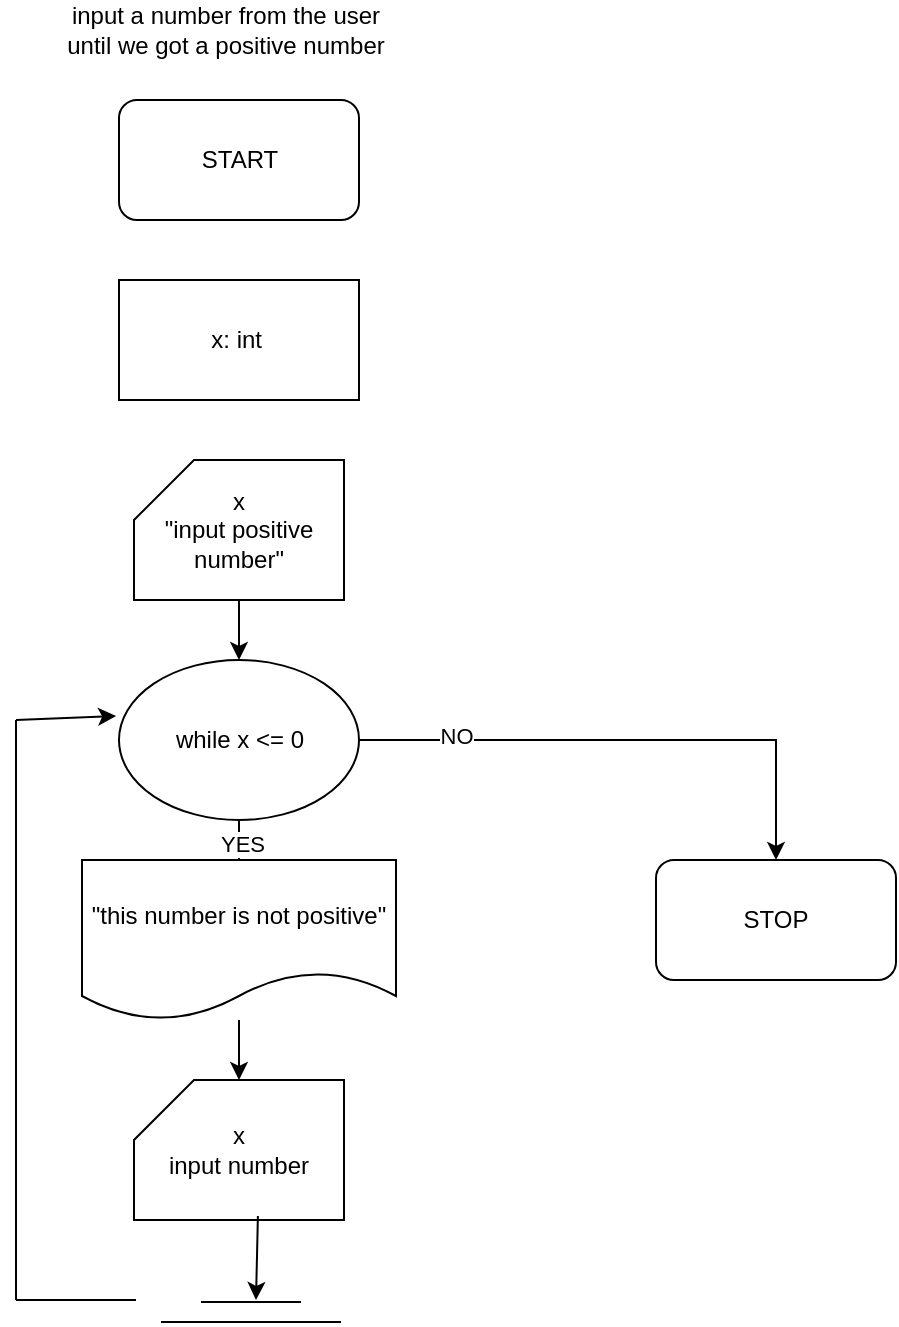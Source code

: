 <mxfile version="24.7.10">
  <diagram name="Page-1" id="_8XreDs4LjKvfH_-yfZD">
    <mxGraphModel dx="1674" dy="772" grid="1" gridSize="10" guides="1" tooltips="1" connect="1" arrows="1" fold="1" page="1" pageScale="1" pageWidth="850" pageHeight="1100" math="0" shadow="0">
      <root>
        <mxCell id="0" />
        <mxCell id="1" parent="0" />
        <mxCell id="rGCkJp5auz4TJ9NpAluP-1" value="input a number from the user until we got a positive number" style="text;html=1;align=center;verticalAlign=middle;whiteSpace=wrap;rounded=0;" vertex="1" parent="1">
          <mxGeometry x="110" y="80" width="170" height="30" as="geometry" />
        </mxCell>
        <mxCell id="rGCkJp5auz4TJ9NpAluP-2" value="START" style="rounded=1;whiteSpace=wrap;html=1;" vertex="1" parent="1">
          <mxGeometry x="141.5" y="130" width="120" height="60" as="geometry" />
        </mxCell>
        <mxCell id="rGCkJp5auz4TJ9NpAluP-3" value="STOP" style="rounded=1;whiteSpace=wrap;html=1;" vertex="1" parent="1">
          <mxGeometry x="410" y="510" width="120" height="60" as="geometry" />
        </mxCell>
        <mxCell id="rGCkJp5auz4TJ9NpAluP-4" value="x: int&amp;nbsp;" style="rounded=0;whiteSpace=wrap;html=1;" vertex="1" parent="1">
          <mxGeometry x="141.5" y="220" width="120" height="60" as="geometry" />
        </mxCell>
        <mxCell id="rGCkJp5auz4TJ9NpAluP-14" value="" style="edgeStyle=orthogonalEdgeStyle;rounded=0;orthogonalLoop=1;jettySize=auto;html=1;" edge="1" parent="1" source="rGCkJp5auz4TJ9NpAluP-5" target="rGCkJp5auz4TJ9NpAluP-6">
          <mxGeometry relative="1" as="geometry" />
        </mxCell>
        <mxCell id="rGCkJp5auz4TJ9NpAluP-5" value="x&lt;br&gt;&quot;input positive number&quot;" style="shape=card;whiteSpace=wrap;html=1;" vertex="1" parent="1">
          <mxGeometry x="149" y="310" width="105" height="70" as="geometry" />
        </mxCell>
        <mxCell id="rGCkJp5auz4TJ9NpAluP-11" value="" style="edgeStyle=orthogonalEdgeStyle;rounded=0;orthogonalLoop=1;jettySize=auto;html=1;" edge="1" parent="1" source="rGCkJp5auz4TJ9NpAluP-6" target="rGCkJp5auz4TJ9NpAluP-8">
          <mxGeometry relative="1" as="geometry" />
        </mxCell>
        <mxCell id="rGCkJp5auz4TJ9NpAluP-21" value="YES" style="edgeLabel;html=1;align=center;verticalAlign=middle;resizable=0;points=[];" vertex="1" connectable="0" parent="rGCkJp5auz4TJ9NpAluP-11">
          <mxGeometry x="0.733" y="1" relative="1" as="geometry">
            <mxPoint as="offset" />
          </mxGeometry>
        </mxCell>
        <mxCell id="rGCkJp5auz4TJ9NpAluP-13" style="edgeStyle=orthogonalEdgeStyle;rounded=0;orthogonalLoop=1;jettySize=auto;html=1;entryX=0.5;entryY=0;entryDx=0;entryDy=0;" edge="1" parent="1" source="rGCkJp5auz4TJ9NpAluP-6" target="rGCkJp5auz4TJ9NpAluP-3">
          <mxGeometry relative="1" as="geometry" />
        </mxCell>
        <mxCell id="rGCkJp5auz4TJ9NpAluP-22" value="NO" style="edgeLabel;html=1;align=center;verticalAlign=middle;resizable=0;points=[];" vertex="1" connectable="0" parent="rGCkJp5auz4TJ9NpAluP-13">
          <mxGeometry x="-0.646" y="2" relative="1" as="geometry">
            <mxPoint x="1" as="offset" />
          </mxGeometry>
        </mxCell>
        <mxCell id="rGCkJp5auz4TJ9NpAluP-6" value="while x &amp;lt;= 0" style="ellipse;whiteSpace=wrap;html=1;" vertex="1" parent="1">
          <mxGeometry x="141.5" y="410" width="120" height="80" as="geometry" />
        </mxCell>
        <mxCell id="rGCkJp5auz4TJ9NpAluP-7" value="x&lt;br&gt;input number" style="shape=card;whiteSpace=wrap;html=1;" vertex="1" parent="1">
          <mxGeometry x="149" y="620" width="105" height="70" as="geometry" />
        </mxCell>
        <mxCell id="rGCkJp5auz4TJ9NpAluP-12" value="" style="edgeStyle=orthogonalEdgeStyle;rounded=0;orthogonalLoop=1;jettySize=auto;html=1;" edge="1" parent="1" source="rGCkJp5auz4TJ9NpAluP-8" target="rGCkJp5auz4TJ9NpAluP-7">
          <mxGeometry relative="1" as="geometry" />
        </mxCell>
        <mxCell id="rGCkJp5auz4TJ9NpAluP-8" value="&quot;this number is not positive&quot;" style="shape=document;whiteSpace=wrap;html=1;boundedLbl=1;" vertex="1" parent="1">
          <mxGeometry x="123" y="510" width="157" height="80" as="geometry" />
        </mxCell>
        <mxCell id="rGCkJp5auz4TJ9NpAluP-9" value="" style="endArrow=none;html=1;rounded=0;" edge="1" parent="1">
          <mxGeometry width="50" height="50" relative="1" as="geometry">
            <mxPoint x="182.5" y="731" as="sourcePoint" />
            <mxPoint x="232.5" y="731" as="targetPoint" />
            <Array as="points" />
          </mxGeometry>
        </mxCell>
        <mxCell id="rGCkJp5auz4TJ9NpAluP-10" value="" style="endArrow=none;html=1;rounded=0;" edge="1" parent="1">
          <mxGeometry width="50" height="50" relative="1" as="geometry">
            <mxPoint x="162.5" y="741" as="sourcePoint" />
            <mxPoint x="252.5" y="741" as="targetPoint" />
            <Array as="points" />
          </mxGeometry>
        </mxCell>
        <mxCell id="rGCkJp5auz4TJ9NpAluP-15" value="" style="endArrow=classic;html=1;rounded=0;exitX=0.59;exitY=0.971;exitDx=0;exitDy=0;exitPerimeter=0;" edge="1" parent="1" source="rGCkJp5auz4TJ9NpAluP-7">
          <mxGeometry width="50" height="50" relative="1" as="geometry">
            <mxPoint x="400" y="440" as="sourcePoint" />
            <mxPoint x="210" y="730" as="targetPoint" />
          </mxGeometry>
        </mxCell>
        <mxCell id="rGCkJp5auz4TJ9NpAluP-18" value="" style="endArrow=classic;html=1;rounded=0;entryX=-0.012;entryY=0.35;entryDx=0;entryDy=0;entryPerimeter=0;" edge="1" parent="1" target="rGCkJp5auz4TJ9NpAluP-6">
          <mxGeometry width="50" height="50" relative="1" as="geometry">
            <mxPoint x="90" y="440" as="sourcePoint" />
            <mxPoint x="450" y="390" as="targetPoint" />
          </mxGeometry>
        </mxCell>
        <mxCell id="rGCkJp5auz4TJ9NpAluP-19" value="" style="endArrow=none;html=1;rounded=0;" edge="1" parent="1">
          <mxGeometry width="50" height="50" relative="1" as="geometry">
            <mxPoint x="90" y="730" as="sourcePoint" />
            <mxPoint x="90" y="440" as="targetPoint" />
          </mxGeometry>
        </mxCell>
        <mxCell id="rGCkJp5auz4TJ9NpAluP-20" value="" style="endArrow=none;html=1;rounded=0;" edge="1" parent="1">
          <mxGeometry width="50" height="50" relative="1" as="geometry">
            <mxPoint x="90" y="730" as="sourcePoint" />
            <mxPoint x="150" y="730" as="targetPoint" />
          </mxGeometry>
        </mxCell>
      </root>
    </mxGraphModel>
  </diagram>
</mxfile>
